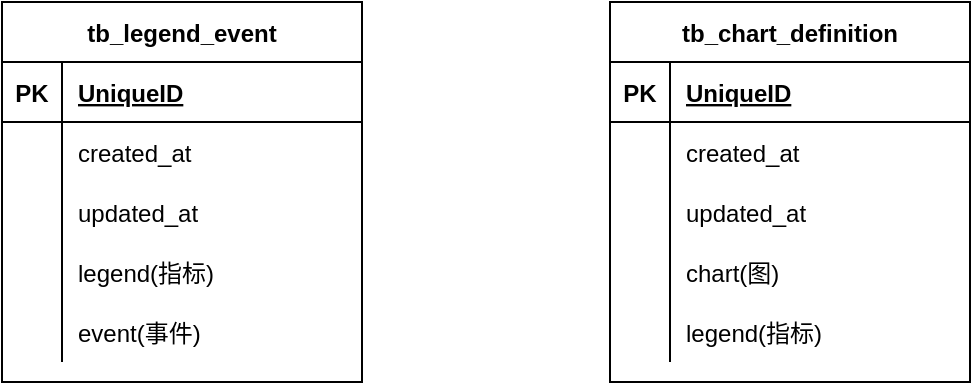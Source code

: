 <mxfile version="13.5.8" type="github">
  <diagram id="Aww7tulofoqQlY2frsjI" name="Page-1">
    <mxGraphModel dx="1422" dy="801" grid="1" gridSize="10" guides="1" tooltips="1" connect="1" arrows="1" fold="1" page="1" pageScale="1" pageWidth="827" pageHeight="1169" math="0" shadow="0">
      <root>
        <mxCell id="0" />
        <mxCell id="1" parent="0" />
        <mxCell id="RCDbUfSWBOXCn5_G0Kbw-1" value="tb_legend_event" style="shape=table;startSize=30;container=1;collapsible=1;childLayout=tableLayout;fixedRows=1;rowLines=0;fontStyle=1;align=center;resizeLast=1;" vertex="1" parent="1">
          <mxGeometry x="110" y="300" width="180" height="190" as="geometry" />
        </mxCell>
        <mxCell id="RCDbUfSWBOXCn5_G0Kbw-2" value="" style="shape=partialRectangle;collapsible=0;dropTarget=0;pointerEvents=0;fillColor=none;top=0;left=0;bottom=1;right=0;points=[[0,0.5],[1,0.5]];portConstraint=eastwest;" vertex="1" parent="RCDbUfSWBOXCn5_G0Kbw-1">
          <mxGeometry y="30" width="180" height="30" as="geometry" />
        </mxCell>
        <mxCell id="RCDbUfSWBOXCn5_G0Kbw-3" value="PK" style="shape=partialRectangle;connectable=0;fillColor=none;top=0;left=0;bottom=0;right=0;fontStyle=1;overflow=hidden;" vertex="1" parent="RCDbUfSWBOXCn5_G0Kbw-2">
          <mxGeometry width="30" height="30" as="geometry" />
        </mxCell>
        <mxCell id="RCDbUfSWBOXCn5_G0Kbw-4" value="UniqueID" style="shape=partialRectangle;connectable=0;fillColor=none;top=0;left=0;bottom=0;right=0;align=left;spacingLeft=6;fontStyle=5;overflow=hidden;" vertex="1" parent="RCDbUfSWBOXCn5_G0Kbw-2">
          <mxGeometry x="30" width="150" height="30" as="geometry" />
        </mxCell>
        <mxCell id="RCDbUfSWBOXCn5_G0Kbw-5" value="" style="shape=partialRectangle;collapsible=0;dropTarget=0;pointerEvents=0;fillColor=none;top=0;left=0;bottom=0;right=0;points=[[0,0.5],[1,0.5]];portConstraint=eastwest;" vertex="1" parent="RCDbUfSWBOXCn5_G0Kbw-1">
          <mxGeometry y="60" width="180" height="30" as="geometry" />
        </mxCell>
        <mxCell id="RCDbUfSWBOXCn5_G0Kbw-6" value="" style="shape=partialRectangle;connectable=0;fillColor=none;top=0;left=0;bottom=0;right=0;editable=1;overflow=hidden;" vertex="1" parent="RCDbUfSWBOXCn5_G0Kbw-5">
          <mxGeometry width="30" height="30" as="geometry" />
        </mxCell>
        <mxCell id="RCDbUfSWBOXCn5_G0Kbw-7" value="created_at" style="shape=partialRectangle;connectable=0;fillColor=none;top=0;left=0;bottom=0;right=0;align=left;spacingLeft=6;overflow=hidden;" vertex="1" parent="RCDbUfSWBOXCn5_G0Kbw-5">
          <mxGeometry x="30" width="150" height="30" as="geometry" />
        </mxCell>
        <mxCell id="RCDbUfSWBOXCn5_G0Kbw-8" value="" style="shape=partialRectangle;collapsible=0;dropTarget=0;pointerEvents=0;fillColor=none;top=0;left=0;bottom=0;right=0;points=[[0,0.5],[1,0.5]];portConstraint=eastwest;" vertex="1" parent="RCDbUfSWBOXCn5_G0Kbw-1">
          <mxGeometry y="90" width="180" height="30" as="geometry" />
        </mxCell>
        <mxCell id="RCDbUfSWBOXCn5_G0Kbw-9" value="" style="shape=partialRectangle;connectable=0;fillColor=none;top=0;left=0;bottom=0;right=0;editable=1;overflow=hidden;" vertex="1" parent="RCDbUfSWBOXCn5_G0Kbw-8">
          <mxGeometry width="30" height="30" as="geometry" />
        </mxCell>
        <mxCell id="RCDbUfSWBOXCn5_G0Kbw-10" value="updated_at" style="shape=partialRectangle;connectable=0;fillColor=none;top=0;left=0;bottom=0;right=0;align=left;spacingLeft=6;overflow=hidden;" vertex="1" parent="RCDbUfSWBOXCn5_G0Kbw-8">
          <mxGeometry x="30" width="150" height="30" as="geometry" />
        </mxCell>
        <mxCell id="RCDbUfSWBOXCn5_G0Kbw-11" value="" style="shape=partialRectangle;collapsible=0;dropTarget=0;pointerEvents=0;fillColor=none;top=0;left=0;bottom=0;right=0;points=[[0,0.5],[1,0.5]];portConstraint=eastwest;" vertex="1" parent="RCDbUfSWBOXCn5_G0Kbw-1">
          <mxGeometry y="120" width="180" height="30" as="geometry" />
        </mxCell>
        <mxCell id="RCDbUfSWBOXCn5_G0Kbw-12" value="" style="shape=partialRectangle;connectable=0;fillColor=none;top=0;left=0;bottom=0;right=0;editable=1;overflow=hidden;" vertex="1" parent="RCDbUfSWBOXCn5_G0Kbw-11">
          <mxGeometry width="30" height="30" as="geometry" />
        </mxCell>
        <mxCell id="RCDbUfSWBOXCn5_G0Kbw-13" value="legend(指标)" style="shape=partialRectangle;connectable=0;fillColor=none;top=0;left=0;bottom=0;right=0;align=left;spacingLeft=6;overflow=hidden;" vertex="1" parent="RCDbUfSWBOXCn5_G0Kbw-11">
          <mxGeometry x="30" width="150" height="30" as="geometry" />
        </mxCell>
        <mxCell id="RCDbUfSWBOXCn5_G0Kbw-14" value="" style="shape=partialRectangle;collapsible=0;dropTarget=0;pointerEvents=0;fillColor=none;top=0;left=0;bottom=0;right=0;points=[[0,0.5],[1,0.5]];portConstraint=eastwest;" vertex="1" parent="RCDbUfSWBOXCn5_G0Kbw-1">
          <mxGeometry y="150" width="180" height="30" as="geometry" />
        </mxCell>
        <mxCell id="RCDbUfSWBOXCn5_G0Kbw-15" value="" style="shape=partialRectangle;connectable=0;fillColor=none;top=0;left=0;bottom=0;right=0;editable=1;overflow=hidden;" vertex="1" parent="RCDbUfSWBOXCn5_G0Kbw-14">
          <mxGeometry width="30" height="30" as="geometry" />
        </mxCell>
        <mxCell id="RCDbUfSWBOXCn5_G0Kbw-16" value="event(事件)" style="shape=partialRectangle;connectable=0;fillColor=none;top=0;left=0;bottom=0;right=0;align=left;spacingLeft=6;overflow=hidden;" vertex="1" parent="RCDbUfSWBOXCn5_G0Kbw-14">
          <mxGeometry x="30" width="150" height="30" as="geometry" />
        </mxCell>
        <mxCell id="RCDbUfSWBOXCn5_G0Kbw-17" value="tb_chart_definition" style="shape=table;startSize=30;container=1;collapsible=1;childLayout=tableLayout;fixedRows=1;rowLines=0;fontStyle=1;align=center;resizeLast=1;" vertex="1" parent="1">
          <mxGeometry x="414" y="300" width="180" height="190" as="geometry" />
        </mxCell>
        <mxCell id="RCDbUfSWBOXCn5_G0Kbw-18" value="" style="shape=partialRectangle;collapsible=0;dropTarget=0;pointerEvents=0;fillColor=none;top=0;left=0;bottom=1;right=0;points=[[0,0.5],[1,0.5]];portConstraint=eastwest;" vertex="1" parent="RCDbUfSWBOXCn5_G0Kbw-17">
          <mxGeometry y="30" width="180" height="30" as="geometry" />
        </mxCell>
        <mxCell id="RCDbUfSWBOXCn5_G0Kbw-19" value="PK" style="shape=partialRectangle;connectable=0;fillColor=none;top=0;left=0;bottom=0;right=0;fontStyle=1;overflow=hidden;" vertex="1" parent="RCDbUfSWBOXCn5_G0Kbw-18">
          <mxGeometry width="30" height="30" as="geometry" />
        </mxCell>
        <mxCell id="RCDbUfSWBOXCn5_G0Kbw-20" value="UniqueID" style="shape=partialRectangle;connectable=0;fillColor=none;top=0;left=0;bottom=0;right=0;align=left;spacingLeft=6;fontStyle=5;overflow=hidden;" vertex="1" parent="RCDbUfSWBOXCn5_G0Kbw-18">
          <mxGeometry x="30" width="150" height="30" as="geometry" />
        </mxCell>
        <mxCell id="RCDbUfSWBOXCn5_G0Kbw-21" value="" style="shape=partialRectangle;collapsible=0;dropTarget=0;pointerEvents=0;fillColor=none;top=0;left=0;bottom=0;right=0;points=[[0,0.5],[1,0.5]];portConstraint=eastwest;" vertex="1" parent="RCDbUfSWBOXCn5_G0Kbw-17">
          <mxGeometry y="60" width="180" height="30" as="geometry" />
        </mxCell>
        <mxCell id="RCDbUfSWBOXCn5_G0Kbw-22" value="" style="shape=partialRectangle;connectable=0;fillColor=none;top=0;left=0;bottom=0;right=0;editable=1;overflow=hidden;" vertex="1" parent="RCDbUfSWBOXCn5_G0Kbw-21">
          <mxGeometry width="30" height="30" as="geometry" />
        </mxCell>
        <mxCell id="RCDbUfSWBOXCn5_G0Kbw-23" value="created_at" style="shape=partialRectangle;connectable=0;fillColor=none;top=0;left=0;bottom=0;right=0;align=left;spacingLeft=6;overflow=hidden;" vertex="1" parent="RCDbUfSWBOXCn5_G0Kbw-21">
          <mxGeometry x="30" width="150" height="30" as="geometry" />
        </mxCell>
        <mxCell id="RCDbUfSWBOXCn5_G0Kbw-24" value="" style="shape=partialRectangle;collapsible=0;dropTarget=0;pointerEvents=0;fillColor=none;top=0;left=0;bottom=0;right=0;points=[[0,0.5],[1,0.5]];portConstraint=eastwest;" vertex="1" parent="RCDbUfSWBOXCn5_G0Kbw-17">
          <mxGeometry y="90" width="180" height="30" as="geometry" />
        </mxCell>
        <mxCell id="RCDbUfSWBOXCn5_G0Kbw-25" value="" style="shape=partialRectangle;connectable=0;fillColor=none;top=0;left=0;bottom=0;right=0;editable=1;overflow=hidden;" vertex="1" parent="RCDbUfSWBOXCn5_G0Kbw-24">
          <mxGeometry width="30" height="30" as="geometry" />
        </mxCell>
        <mxCell id="RCDbUfSWBOXCn5_G0Kbw-26" value="updated_at" style="shape=partialRectangle;connectable=0;fillColor=none;top=0;left=0;bottom=0;right=0;align=left;spacingLeft=6;overflow=hidden;" vertex="1" parent="RCDbUfSWBOXCn5_G0Kbw-24">
          <mxGeometry x="30" width="150" height="30" as="geometry" />
        </mxCell>
        <mxCell id="RCDbUfSWBOXCn5_G0Kbw-27" value="" style="shape=partialRectangle;collapsible=0;dropTarget=0;pointerEvents=0;fillColor=none;top=0;left=0;bottom=0;right=0;points=[[0,0.5],[1,0.5]];portConstraint=eastwest;" vertex="1" parent="RCDbUfSWBOXCn5_G0Kbw-17">
          <mxGeometry y="120" width="180" height="30" as="geometry" />
        </mxCell>
        <mxCell id="RCDbUfSWBOXCn5_G0Kbw-28" value="" style="shape=partialRectangle;connectable=0;fillColor=none;top=0;left=0;bottom=0;right=0;editable=1;overflow=hidden;" vertex="1" parent="RCDbUfSWBOXCn5_G0Kbw-27">
          <mxGeometry width="30" height="30" as="geometry" />
        </mxCell>
        <mxCell id="RCDbUfSWBOXCn5_G0Kbw-29" value="chart(图)" style="shape=partialRectangle;connectable=0;fillColor=none;top=0;left=0;bottom=0;right=0;align=left;spacingLeft=6;overflow=hidden;" vertex="1" parent="RCDbUfSWBOXCn5_G0Kbw-27">
          <mxGeometry x="30" width="150" height="30" as="geometry" />
        </mxCell>
        <mxCell id="RCDbUfSWBOXCn5_G0Kbw-30" value="" style="shape=partialRectangle;collapsible=0;dropTarget=0;pointerEvents=0;fillColor=none;top=0;left=0;bottom=0;right=0;points=[[0,0.5],[1,0.5]];portConstraint=eastwest;" vertex="1" parent="RCDbUfSWBOXCn5_G0Kbw-17">
          <mxGeometry y="150" width="180" height="30" as="geometry" />
        </mxCell>
        <mxCell id="RCDbUfSWBOXCn5_G0Kbw-31" value="" style="shape=partialRectangle;connectable=0;fillColor=none;top=0;left=0;bottom=0;right=0;editable=1;overflow=hidden;" vertex="1" parent="RCDbUfSWBOXCn5_G0Kbw-30">
          <mxGeometry width="30" height="30" as="geometry" />
        </mxCell>
        <mxCell id="RCDbUfSWBOXCn5_G0Kbw-32" value="legend(指标)" style="shape=partialRectangle;connectable=0;fillColor=none;top=0;left=0;bottom=0;right=0;align=left;spacingLeft=6;overflow=hidden;" vertex="1" parent="RCDbUfSWBOXCn5_G0Kbw-30">
          <mxGeometry x="30" width="150" height="30" as="geometry" />
        </mxCell>
      </root>
    </mxGraphModel>
  </diagram>
</mxfile>
